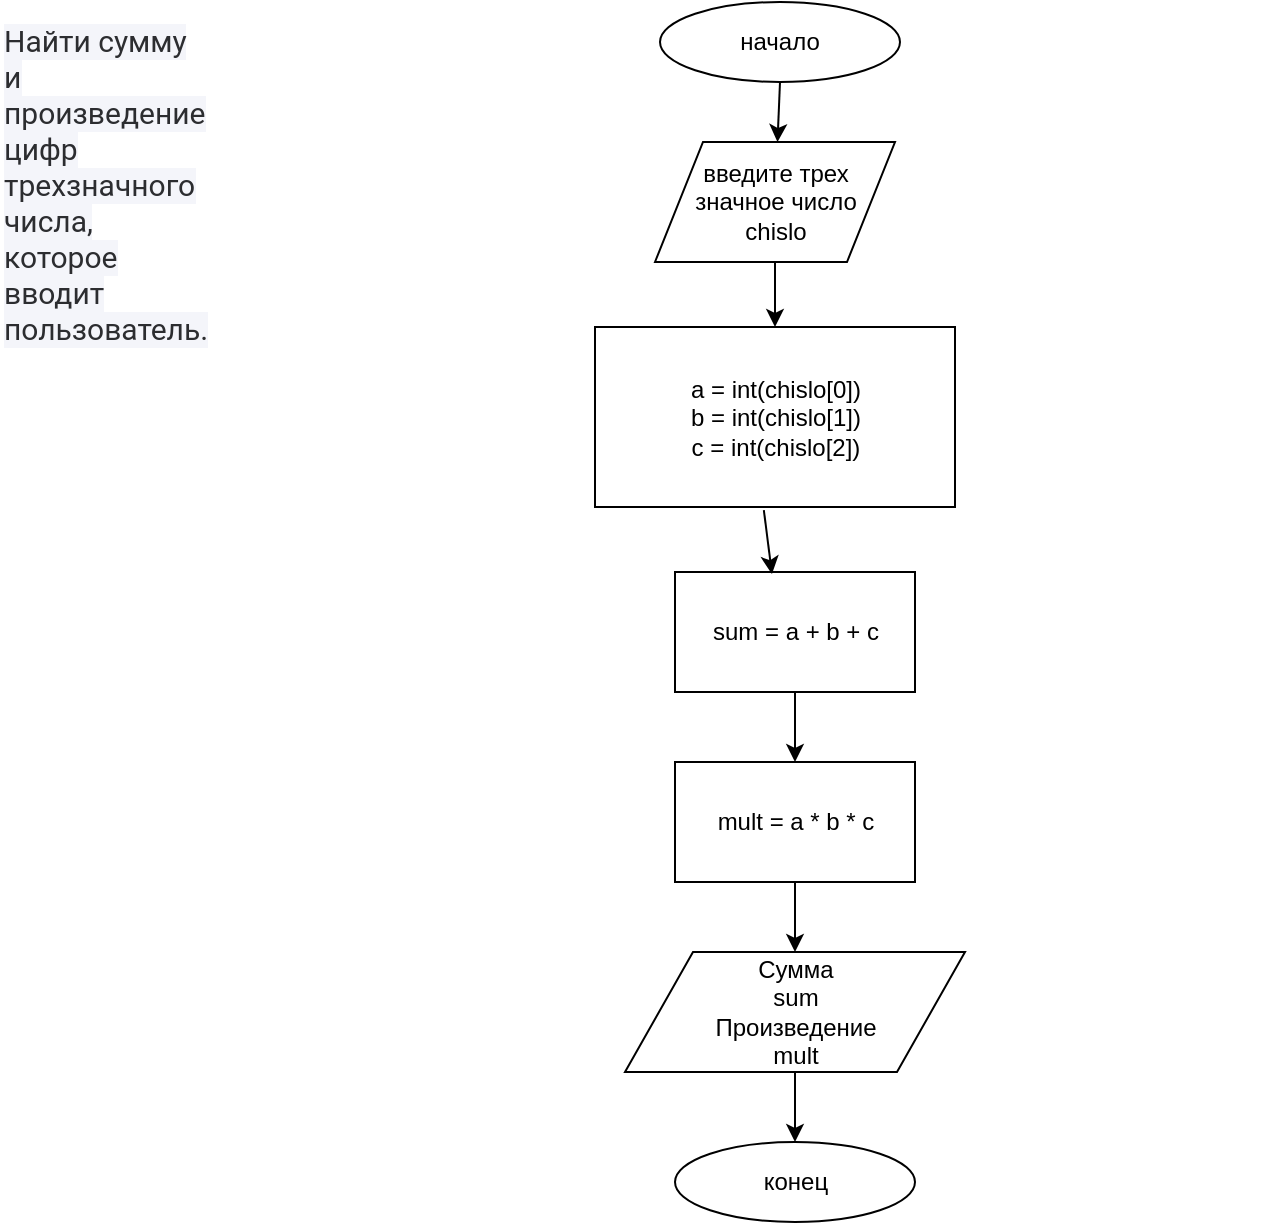 <mxfile version="12.1.0" type="device" pages="9"><diagram id="34m_Dcs2yRN6UN9I6iR-" name="Страница 1"><mxGraphModel dx="1072" dy="832" grid="1" gridSize="10" guides="1" tooltips="1" connect="1" arrows="1" fold="1" page="1" pageScale="1" pageWidth="827" pageHeight="1169" math="0" shadow="0"><root><mxCell id="SYbd-E_3aN-ORX4XkbPV-0"/><mxCell id="SYbd-E_3aN-ORX4XkbPV-1" parent="SYbd-E_3aN-ORX4XkbPV-0"/><mxCell id="eKO8VPCcyV5VAalxTwn4-0" value="&lt;span style=&quot;color: rgb(44 , 45 , 48) ; font-family: &amp;#34;roboto&amp;#34; , &amp;#34;san francisco&amp;#34; , &amp;#34;helvetica neue&amp;#34; , &amp;#34;helvetica&amp;#34; , &amp;#34;arial&amp;#34; ; font-size: 15px ; white-space: normal ; background-color: rgb(244 , 245 , 250)&quot;&gt;Найти сумму и произведение цифр трехзначного числа, которое вводит пользователь.&lt;/span&gt;" style="text;html=1;resizable=0;points=[];autosize=1;align=left;verticalAlign=top;spacingTop=-4;" parent="SYbd-E_3aN-ORX4XkbPV-1" vertex="1"><mxGeometry x="40" y="48" width="630" height="20" as="geometry"/></mxCell><mxCell id="THf2zOp_dFMTHoQCd6H4-0" value="начало" style="ellipse;whiteSpace=wrap;html=1;" parent="SYbd-E_3aN-ORX4XkbPV-1" vertex="1"><mxGeometry x="370" y="40" width="120" height="40" as="geometry"/></mxCell><mxCell id="THf2zOp_dFMTHoQCd6H4-1" value="конец" style="ellipse;whiteSpace=wrap;html=1;" parent="SYbd-E_3aN-ORX4XkbPV-1" vertex="1"><mxGeometry x="377.5" y="610" width="120" height="40" as="geometry"/></mxCell><mxCell id="THf2zOp_dFMTHoQCd6H4-2" value="введите трех значное число&lt;br&gt;chislo" style="shape=parallelogram;perimeter=parallelogramPerimeter;whiteSpace=wrap;html=1;" parent="SYbd-E_3aN-ORX4XkbPV-1" vertex="1"><mxGeometry x="367.5" y="110" width="120" height="60" as="geometry"/></mxCell><mxCell id="THf2zOp_dFMTHoQCd6H4-3" value="Сумма&lt;br&gt;sum&lt;br&gt;Произведение&lt;br&gt;mult" style="shape=parallelogram;perimeter=parallelogramPerimeter;whiteSpace=wrap;html=1;" parent="SYbd-E_3aN-ORX4XkbPV-1" vertex="1"><mxGeometry x="352.5" y="515" width="170" height="60" as="geometry"/></mxCell><mxCell id="THf2zOp_dFMTHoQCd6H4-4" value="&lt;div&gt;a = int(chislo[0])&lt;/div&gt;&lt;div&gt;b = int(chislo[1])&lt;/div&gt;&lt;div&gt;c = int(chislo[2])&lt;/div&gt;" style="rounded=0;whiteSpace=wrap;html=1;" parent="SYbd-E_3aN-ORX4XkbPV-1" vertex="1"><mxGeometry x="337.5" y="202.5" width="180" height="90" as="geometry"/></mxCell><mxCell id="THf2zOp_dFMTHoQCd6H4-7" value="sum = a + b + c" style="rounded=0;whiteSpace=wrap;html=1;" parent="SYbd-E_3aN-ORX4XkbPV-1" vertex="1"><mxGeometry x="377.5" y="325" width="120" height="60" as="geometry"/></mxCell><mxCell id="THf2zOp_dFMTHoQCd6H4-8" value="mult = a * b * c" style="rounded=0;whiteSpace=wrap;html=1;" parent="SYbd-E_3aN-ORX4XkbPV-1" vertex="1"><mxGeometry x="377.5" y="420" width="120" height="60" as="geometry"/></mxCell><mxCell id="THf2zOp_dFMTHoQCd6H4-9" value="" style="endArrow=classic;html=1;exitX=0.5;exitY=1;exitDx=0;exitDy=0;" parent="SYbd-E_3aN-ORX4XkbPV-1" source="THf2zOp_dFMTHoQCd6H4-0" target="THf2zOp_dFMTHoQCd6H4-2" edge="1"><mxGeometry width="50" height="50" relative="1" as="geometry"><mxPoint x="40" y="720" as="sourcePoint"/><mxPoint x="90" y="670" as="targetPoint"/></mxGeometry></mxCell><mxCell id="THf2zOp_dFMTHoQCd6H4-10" value="" style="endArrow=classic;html=1;exitX=0.5;exitY=1;exitDx=0;exitDy=0;" parent="SYbd-E_3aN-ORX4XkbPV-1" source="THf2zOp_dFMTHoQCd6H4-2" target="THf2zOp_dFMTHoQCd6H4-4" edge="1"><mxGeometry width="50" height="50" relative="1" as="geometry"><mxPoint x="230" y="460" as="sourcePoint"/><mxPoint x="280" y="410" as="targetPoint"/></mxGeometry></mxCell><mxCell id="THf2zOp_dFMTHoQCd6H4-11" value="" style="endArrow=classic;html=1;exitX=0.469;exitY=1.017;exitDx=0;exitDy=0;exitPerimeter=0;entryX=0.404;entryY=0.017;entryDx=0;entryDy=0;entryPerimeter=0;" parent="SYbd-E_3aN-ORX4XkbPV-1" source="THf2zOp_dFMTHoQCd6H4-4" target="THf2zOp_dFMTHoQCd6H4-7" edge="1"><mxGeometry width="50" height="50" relative="1" as="geometry"><mxPoint x="40" y="720" as="sourcePoint"/><mxPoint x="90" y="670" as="targetPoint"/></mxGeometry></mxCell><mxCell id="THf2zOp_dFMTHoQCd6H4-12" value="" style="endArrow=classic;html=1;exitX=0.5;exitY=1;exitDx=0;exitDy=0;" parent="SYbd-E_3aN-ORX4XkbPV-1" source="THf2zOp_dFMTHoQCd6H4-7" target="THf2zOp_dFMTHoQCd6H4-8" edge="1"><mxGeometry width="50" height="50" relative="1" as="geometry"><mxPoint x="40" y="720" as="sourcePoint"/><mxPoint x="90" y="670" as="targetPoint"/></mxGeometry></mxCell><mxCell id="THf2zOp_dFMTHoQCd6H4-14" value="" style="endArrow=classic;html=1;exitX=0.5;exitY=1;exitDx=0;exitDy=0;entryX=0.5;entryY=0;entryDx=0;entryDy=0;" parent="SYbd-E_3aN-ORX4XkbPV-1" source="THf2zOp_dFMTHoQCd6H4-8" target="THf2zOp_dFMTHoQCd6H4-3" edge="1"><mxGeometry width="50" height="50" relative="1" as="geometry"><mxPoint x="40" y="720" as="sourcePoint"/><mxPoint x="90" y="670" as="targetPoint"/></mxGeometry></mxCell><mxCell id="THf2zOp_dFMTHoQCd6H4-15" value="" style="endArrow=classic;html=1;exitX=0.5;exitY=1;exitDx=0;exitDy=0;entryX=0.5;entryY=0;entryDx=0;entryDy=0;" parent="SYbd-E_3aN-ORX4XkbPV-1" source="THf2zOp_dFMTHoQCd6H4-3" target="THf2zOp_dFMTHoQCd6H4-1" edge="1"><mxGeometry width="50" height="50" relative="1" as="geometry"><mxPoint x="40" y="720" as="sourcePoint"/><mxPoint x="90" y="670" as="targetPoint"/></mxGeometry></mxCell></root></mxGraphModel></diagram><diagram id="_AhvtwcQ8FZs0KSl7W8M" name="Страница 2"><mxGraphModel dx="1333" dy="739" grid="1" gridSize="10" guides="1" tooltips="1" connect="1" arrows="1" fold="1" page="1" pageScale="1" pageWidth="827" pageHeight="1169" math="0" shadow="0"><root><mxCell id="W8Q1yEquOtDOvg88JqYm-0"/><mxCell id="W8Q1yEquOtDOvg88JqYm-1" parent="W8Q1yEquOtDOvg88JqYm-0"/><mxCell id="u6TAJy6WE_LdUqvXcblV-1" value="&lt;span style=&quot;color: rgb(44 , 45 , 48) ; font-family: &amp;#34;roboto&amp;#34; , &amp;#34;san francisco&amp;#34; , &amp;#34;helvetica neue&amp;#34; , &amp;#34;helvetica&amp;#34; , &amp;#34;arial&amp;#34; ; font-size: 15px ; white-space: normal ; background-color: rgb(244 , 245 , 250)&quot;&gt;Выполнить логические побитовые операции «И», «ИЛИ» и др. над числами 5 и 6. Выполнить над числом 5 побитовый сдвиг вправо и влево на два знака.&lt;/span&gt;" style="text;html=1;resizable=0;points=[];autosize=1;align=left;verticalAlign=top;spacingTop=-4;" vertex="1" parent="W8Q1yEquOtDOvg88JqYm-1"><mxGeometry x="30" y="10" width="1110" height="20" as="geometry"/></mxCell><mxCell id="CgR84yUNbnIq_LZRH_Qj-0" value="начало" style="ellipse;whiteSpace=wrap;html=1;" vertex="1" parent="W8Q1yEquOtDOvg88JqYm-1"><mxGeometry x="422.5" y="80" width="120" height="40" as="geometry"/></mxCell><mxCell id="CgR84yUNbnIq_LZRH_Qj-1" value="конец" style="ellipse;whiteSpace=wrap;html=1;" vertex="1" parent="W8Q1yEquOtDOvg88JqYm-1"><mxGeometry x="440" y="650" width="120" height="40" as="geometry"/></mxCell><mxCell id="CgR84yUNbnIq_LZRH_Qj-2" value="a = 5&lt;br&gt;b = 6" style="shape=parallelogram;perimeter=parallelogramPerimeter;whiteSpace=wrap;html=1;" vertex="1" parent="W8Q1yEquOtDOvg88JqYm-1"><mxGeometry x="420" y="150" width="120" height="60" as="geometry"/></mxCell><mxCell id="CgR84yUNbnIq_LZRH_Qj-3" value="Сумма&lt;br&gt;sum&lt;br&gt;Произведение&lt;br&gt;mult" style="shape=parallelogram;perimeter=parallelogramPerimeter;whiteSpace=wrap;html=1;" vertex="1" parent="W8Q1yEquOtDOvg88JqYm-1"><mxGeometry x="415" y="530" width="170" height="60" as="geometry"/></mxCell><mxCell id="CgR84yUNbnIq_LZRH_Qj-7" value="" style="endArrow=classic;html=1;exitX=0.5;exitY=1;exitDx=0;exitDy=0;" edge="1" source="CgR84yUNbnIq_LZRH_Qj-0" target="CgR84yUNbnIq_LZRH_Qj-2" parent="W8Q1yEquOtDOvg88JqYm-1"><mxGeometry width="50" height="50" relative="1" as="geometry"><mxPoint x="92.5" y="760" as="sourcePoint"/><mxPoint x="142.5" y="710" as="targetPoint"/></mxGeometry></mxCell><mxCell id="CgR84yUNbnIq_LZRH_Qj-8" value="" style="endArrow=classic;html=1;exitX=0.5;exitY=1;exitDx=0;exitDy=0;" edge="1" source="CgR84yUNbnIq_LZRH_Qj-2" target="CgR84yUNbnIq_LZRH_Qj-13" parent="W8Q1yEquOtDOvg88JqYm-1"><mxGeometry width="50" height="50" relative="1" as="geometry"><mxPoint x="282.5" y="500" as="sourcePoint"/><mxPoint x="480" y="242.5" as="targetPoint"/></mxGeometry></mxCell><mxCell id="CgR84yUNbnIq_LZRH_Qj-9" value="" style="endArrow=classic;html=1;exitX=0.547;exitY=1.017;exitDx=0;exitDy=0;exitPerimeter=0;entryX=0.588;entryY=0;entryDx=0;entryDy=0;entryPerimeter=0;" edge="1" source="CgR84yUNbnIq_LZRH_Qj-13" target="CgR84yUNbnIq_LZRH_Qj-14" parent="W8Q1yEquOtDOvg88JqYm-1"><mxGeometry width="50" height="50" relative="1" as="geometry"><mxPoint x="474.42" y="334.03" as="sourcePoint"/><mxPoint x="478.48" y="366.02" as="targetPoint"/></mxGeometry></mxCell><mxCell id="CgR84yUNbnIq_LZRH_Qj-10" value="" style="endArrow=classic;html=1;exitX=0.5;exitY=1;exitDx=0;exitDy=0;" edge="1" source="CgR84yUNbnIq_LZRH_Qj-14" target="CgR84yUNbnIq_LZRH_Qj-15" parent="W8Q1yEquOtDOvg88JqYm-1"><mxGeometry width="50" height="50" relative="1" as="geometry"><mxPoint x="490" y="425" as="sourcePoint"/><mxPoint x="490" y="460" as="targetPoint"/></mxGeometry></mxCell><mxCell id="CgR84yUNbnIq_LZRH_Qj-11" value="" style="endArrow=classic;html=1;exitX=0.5;exitY=1;exitDx=0;exitDy=0;entryX=0.5;entryY=0;entryDx=0;entryDy=0;" edge="1" source="CgR84yUNbnIq_LZRH_Qj-15" target="CgR84yUNbnIq_LZRH_Qj-3" parent="W8Q1yEquOtDOvg88JqYm-1"><mxGeometry width="50" height="50" relative="1" as="geometry"><mxPoint x="490" y="520" as="sourcePoint"/><mxPoint x="142.5" y="710" as="targetPoint"/></mxGeometry></mxCell><mxCell id="CgR84yUNbnIq_LZRH_Qj-12" value="" style="endArrow=classic;html=1;exitX=0.5;exitY=1;exitDx=0;exitDy=0;entryX=0.5;entryY=0;entryDx=0;entryDy=0;" edge="1" source="CgR84yUNbnIq_LZRH_Qj-3" target="CgR84yUNbnIq_LZRH_Qj-1" parent="W8Q1yEquOtDOvg88JqYm-1"><mxGeometry width="50" height="50" relative="1" as="geometry"><mxPoint x="92.5" y="760" as="sourcePoint"/><mxPoint x="142.5" y="710" as="targetPoint"/></mxGeometry></mxCell><mxCell id="CgR84yUNbnIq_LZRH_Qj-13" value="И =&lt;br&gt;a anb b" style="shape=parallelogram;perimeter=parallelogramPerimeter;whiteSpace=wrap;html=1;" vertex="1" parent="W8Q1yEquOtDOvg88JqYm-1"><mxGeometry x="397.5" y="250" width="170" height="60" as="geometry"/></mxCell><mxCell id="CgR84yUNbnIq_LZRH_Qj-14" value="ИЛИ =&lt;br&gt;a anb b" style="shape=parallelogram;perimeter=parallelogramPerimeter;whiteSpace=wrap;html=1;" vertex="1" parent="W8Q1yEquOtDOvg88JqYm-1"><mxGeometry x="397.5" y="330" width="170" height="60" as="geometry"/></mxCell><mxCell id="CgR84yUNbnIq_LZRH_Qj-15" value="И =&lt;br&gt;a anb b" style="shape=parallelogram;perimeter=parallelogramPerimeter;whiteSpace=wrap;html=1;" vertex="1" parent="W8Q1yEquOtDOvg88JqYm-1"><mxGeometry x="405" y="440" width="170" height="60" as="geometry"/></mxCell></root></mxGraphModel></diagram><diagram id="pXVe5M56yztPxHikgKe0" name="Страница 3"><mxGraphModel dx="1072" dy="832" grid="1" gridSize="10" guides="1" tooltips="1" connect="1" arrows="1" fold="1" page="1" pageScale="1" pageWidth="827" pageHeight="1169" math="0" shadow="0"><root><mxCell id="TXBZvBCBrv15mzmQ4NWL-0"/><mxCell id="TXBZvBCBrv15mzmQ4NWL-1" parent="TXBZvBCBrv15mzmQ4NWL-0"/><mxCell id="HWZ1dhPWYNzqi862q1JU-1" value="&lt;span style=&quot;color: rgb(44 , 45 , 48) ; font-family: &amp;#34;roboto&amp;#34; , &amp;#34;san francisco&amp;#34; , &amp;#34;helvetica neue&amp;#34; , &amp;#34;helvetica&amp;#34; , &amp;#34;arial&amp;#34; ; font-size: 15px ; white-space: normal ; background-color: rgb(244 , 245 , 250)&quot;&gt;По введенным пользователем координатам двух точек вывести уравнение прямой вида&amp;nbsp;&lt;/span&gt;&lt;code style=&quot;box-sizing: border-box ; font-family: monospace , monospace ; font-size: 15px ; color: rgb(199 , 37 , 78) ; background-color: rgb(249 , 242 , 244) ; border-radius: 4px ; padding: 2px 4px ; white-space: normal&quot;&gt;y = kx + b&lt;/code&gt;&lt;span style=&quot;color: rgb(44 , 45 , 48) ; font-family: &amp;#34;roboto&amp;#34; , &amp;#34;san francisco&amp;#34; , &amp;#34;helvetica neue&amp;#34; , &amp;#34;helvetica&amp;#34; , &amp;#34;arial&amp;#34; ; font-size: 15px ; white-space: normal ; background-color: rgb(244 , 245 , 250)&quot;&gt;, проходящей через эти точки.&lt;/span&gt;" style="text;html=1;resizable=0;points=[];autosize=1;align=left;verticalAlign=top;spacingTop=-4;" parent="TXBZvBCBrv15mzmQ4NWL-1" vertex="1"><mxGeometry x="7.5" y="30" width="950" height="20" as="geometry"/></mxCell><mxCell id="EVbWqvNFPp1t9UxehGcS-0" value="начало" style="ellipse;whiteSpace=wrap;html=1;" parent="TXBZvBCBrv15mzmQ4NWL-1" vertex="1"><mxGeometry x="455.5" y="50" width="120" height="40" as="geometry"/></mxCell><mxCell id="EVbWqvNFPp1t9UxehGcS-1" value="конец" style="ellipse;whiteSpace=wrap;html=1;" parent="TXBZvBCBrv15mzmQ4NWL-1" vertex="1"><mxGeometry x="482.5" y="637" width="120" height="40" as="geometry"/></mxCell><mxCell id="EVbWqvNFPp1t9UxehGcS-2" value="ведите координаты&amp;nbsp;&lt;br&gt;x1 y1&lt;br&gt;x2 y2" style="shape=parallelogram;perimeter=parallelogramPerimeter;whiteSpace=wrap;html=1;" parent="TXBZvBCBrv15mzmQ4NWL-1" vertex="1"><mxGeometry x="405" y="140" width="221" height="60" as="geometry"/></mxCell><mxCell id="EVbWqvNFPp1t9UxehGcS-4" value="" style="endArrow=classic;html=1;exitX=0.5;exitY=1;exitDx=0;exitDy=0;" parent="TXBZvBCBrv15mzmQ4NWL-1" source="EVbWqvNFPp1t9UxehGcS-0" target="EVbWqvNFPp1t9UxehGcS-2" edge="1"><mxGeometry width="50" height="50" relative="1" as="geometry"><mxPoint x="135" y="747" as="sourcePoint"/><mxPoint x="185" y="697" as="targetPoint"/></mxGeometry></mxCell><mxCell id="EVbWqvNFPp1t9UxehGcS-5" value="" style="endArrow=classic;html=1;exitX=0.5;exitY=1;exitDx=0;exitDy=0;entryX=0;entryY=0.5;entryDx=0;entryDy=0;" parent="TXBZvBCBrv15mzmQ4NWL-1" source="EVbWqvNFPp1t9UxehGcS-2" target="EVbWqvNFPp1t9UxehGcS-14" edge="1"><mxGeometry width="50" height="50" relative="1" as="geometry"><mxPoint x="325" y="487" as="sourcePoint"/><mxPoint x="523.929" y="237" as="targetPoint"/></mxGeometry></mxCell><mxCell id="EVbWqvNFPp1t9UxehGcS-8" value="" style="endArrow=classic;html=1;exitX=0.5;exitY=0;exitDx=0;exitDy=0;entryX=0.575;entryY=0;entryDx=0;entryDy=0;entryPerimeter=0;" parent="TXBZvBCBrv15mzmQ4NWL-1" source="EVbWqvNFPp1t9UxehGcS-14" target="EVbWqvNFPp1t9UxehGcS-17" edge="1"><mxGeometry width="50" height="50" relative="1" as="geometry"><mxPoint x="532.5" y="487" as="sourcePoint"/><mxPoint x="750" y="410" as="targetPoint"/><Array as="points"><mxPoint x="750" y="291"/></Array></mxGeometry></mxCell><mxCell id="EVbWqvNFPp1t9UxehGcS-14" value="x1 == x2" style="rhombus;whiteSpace=wrap;html=1;direction=south;" parent="TXBZvBCBrv15mzmQ4NWL-1" vertex="1"><mxGeometry x="390" y="240" width="251" height="101" as="geometry"/></mxCell><mxCell id="EVbWqvNFPp1t9UxehGcS-15" value="" style="endArrow=classic;html=1;exitX=0.5;exitY=1;exitDx=0;exitDy=0;entryX=0.5;entryY=0;entryDx=0;entryDy=0;" parent="TXBZvBCBrv15mzmQ4NWL-1" source="EVbWqvNFPp1t9UxehGcS-14" target="EVbWqvNFPp1t9UxehGcS-16" edge="1"><mxGeometry width="50" height="50" relative="1" as="geometry"><mxPoint x="50" y="750" as="sourcePoint"/><mxPoint x="240" y="410" as="targetPoint"/><Array as="points"><mxPoint x="240" y="291"/></Array></mxGeometry></mxCell><mxCell id="EVbWqvNFPp1t9UxehGcS-16" value="&lt;div&gt;k = (y1 - y2) / (x1 - x2)&lt;/div&gt;" style="rounded=0;whiteSpace=wrap;html=1;" parent="TXBZvBCBrv15mzmQ4NWL-1" vertex="1"><mxGeometry x="130" y="321" width="220" height="40" as="geometry"/></mxCell><mxCell id="EVbWqvNFPp1t9UxehGcS-17" value="деление на ноль" style="shape=parallelogram;perimeter=parallelogramPerimeter;whiteSpace=wrap;html=1;" parent="TXBZvBCBrv15mzmQ4NWL-1" vertex="1"><mxGeometry x="670" y="420" width="140" height="60" as="geometry"/></mxCell><mxCell id="EVbWqvNFPp1t9UxehGcS-18" value="" style="endArrow=classic;html=1;entryX=0.5;entryY=0;entryDx=0;entryDy=0;exitX=0.5;exitY=1;exitDx=0;exitDy=0;" parent="TXBZvBCBrv15mzmQ4NWL-1" source="XEEz0kJK8aJXcYp-7wsU-0" target="EVbWqvNFPp1t9UxehGcS-1" edge="1"><mxGeometry width="50" height="50" relative="1" as="geometry"><mxPoint x="120" y="670" as="sourcePoint"/><mxPoint x="540" y="590" as="targetPoint"/><Array as="points"><mxPoint x="240" y="600"/><mxPoint x="543" y="600"/></Array></mxGeometry></mxCell><mxCell id="EVbWqvNFPp1t9UxehGcS-19" value="" style="endArrow=classic;html=1;exitX=0.583;exitY=1.067;exitDx=0;exitDy=0;exitPerimeter=0;" parent="TXBZvBCBrv15mzmQ4NWL-1" source="EVbWqvNFPp1t9UxehGcS-17" edge="1"><mxGeometry width="50" height="50" relative="1" as="geometry"><mxPoint x="50" y="750" as="sourcePoint"/><mxPoint x="540" y="610" as="targetPoint"/><Array as="points"><mxPoint x="750" y="610"/></Array></mxGeometry></mxCell><mxCell id="XEEz0kJK8aJXcYp-7wsU-0" value="Уравнение прямой&lt;br&gt;y = k * x + b" style="shape=parallelogram;perimeter=parallelogramPerimeter;whiteSpace=wrap;html=1;" parent="TXBZvBCBrv15mzmQ4NWL-1" vertex="1"><mxGeometry x="105" y="490" width="270" height="60" as="geometry"/></mxCell><mxCell id="XEEz0kJK8aJXcYp-7wsU-1" value="" style="endArrow=classic;html=1;" parent="TXBZvBCBrv15mzmQ4NWL-1" target="XEEz0kJK8aJXcYp-7wsU-0" edge="1"><mxGeometry width="50" height="50" relative="1" as="geometry"><mxPoint x="240" y="450" as="sourcePoint"/><mxPoint x="100" y="700" as="targetPoint"/></mxGeometry></mxCell><mxCell id="cCuCn-12uILg3jwAac8Z-0" value="&lt;span style=&quot;white-space: normal&quot;&gt;b = y2 - k * x2&lt;/span&gt;" style="rounded=0;whiteSpace=wrap;html=1;" parent="TXBZvBCBrv15mzmQ4NWL-1" vertex="1"><mxGeometry x="130" y="410" width="230" height="40" as="geometry"/></mxCell><mxCell id="cCuCn-12uILg3jwAac8Z-1" value="" style="endArrow=classic;html=1;" parent="TXBZvBCBrv15mzmQ4NWL-1" target="cCuCn-12uILg3jwAac8Z-0" edge="1"><mxGeometry width="50" height="50" relative="1" as="geometry"><mxPoint x="241" y="363" as="sourcePoint"/><mxPoint x="60" y="700" as="targetPoint"/></mxGeometry></mxCell></root></mxGraphModel></diagram><diagram id="3Llpx8EO-0xM4j4C1AEY" name="Страница 4"><mxGraphModel dx="1072" dy="832" grid="1" gridSize="10" guides="1" tooltips="1" connect="1" arrows="1" fold="1" page="1" pageScale="1" pageWidth="827" pageHeight="1169" math="0" shadow="0"><root><mxCell id="X1uBtLOyfy5o_N4zGpe--0"/><mxCell id="X1uBtLOyfy5o_N4zGpe--1" parent="X1uBtLOyfy5o_N4zGpe--0"/><mxCell id="HewZ79bxi_4T2EQzxkH7-0" value="&lt;div style=&quot;text-align: justify&quot;&gt;&lt;span style=&quot;background-color: rgb(244 , 245 , 250) ; color: rgb(44 , 45 , 48) ; font-family: &amp;#34;roboto&amp;#34; , &amp;#34;san francisco&amp;#34; , &amp;#34;helvetica neue&amp;#34; , &amp;#34;helvetica&amp;#34; , &amp;#34;arial&amp;#34; ; font-size: 15px ; white-space: normal&quot;&gt;Написать программу, которая генерирует в&lt;/span&gt;&lt;/div&gt;&lt;span style=&quot;color: rgb(44 , 45 , 48) ; font-family: &amp;#34;roboto&amp;#34; , &amp;#34;san francisco&amp;#34; , &amp;#34;helvetica neue&amp;#34; , &amp;#34;helvetica&amp;#34; , &amp;#34;arial&amp;#34; ; font-size: 15px ; white-space: normal ; background-color: rgb(244 , 245 , 250)&quot;&gt;&lt;div style=&quot;text-align: justify&quot;&gt;указанных пользователем границах:&lt;/div&gt;&lt;div style=&quot;text-align: justify&quot;&gt;● случайное целое число,&lt;/div&gt;&lt;div style=&quot;text-align: justify&quot;&gt;● случайное вещественное число,&lt;/div&gt;&lt;div style=&quot;text-align: justify&quot;&gt;● случайный символ.&lt;/div&gt;&lt;div style=&quot;text-align: justify&quot;&gt;Для каждого из трех случаев пользователь&lt;/div&gt;&lt;div style=&quot;text-align: justify&quot;&gt;задает свои границы диапазона.&lt;/div&gt;&lt;div style=&quot;text-align: justify&quot;&gt;Например, если надо получить&lt;/div&gt;&lt;div style=&quot;text-align: justify&quot;&gt;случайный символ от 'a' до 'f',&lt;/div&gt;&lt;div style=&quot;text-align: justify&quot;&gt;то вводятся эти символы.&lt;/div&gt;&lt;div style=&quot;text-align: justify&quot;&gt;Программа должна вывести на&lt;/div&gt;&lt;div style=&quot;text-align: justify&quot;&gt;экран любой символ алфавита&lt;/div&gt;&lt;div style=&quot;text-align: justify&quot;&gt;от 'a' до 'f' включительно.&lt;/div&gt;&lt;/span&gt;" style="text;html=1;resizable=0;points=[];autosize=1;align=left;verticalAlign=top;spacingTop=-4;" parent="X1uBtLOyfy5o_N4zGpe--1" vertex="1"><mxGeometry x="20" width="320" height="180" as="geometry"/></mxCell><mxCell id="qyGy-fldJS2DKDpGLz4G-0" value="начало" style="ellipse;whiteSpace=wrap;html=1;" parent="X1uBtLOyfy5o_N4zGpe--1" vertex="1"><mxGeometry x="455.5" y="30" width="120" height="40" as="geometry"/></mxCell><mxCell id="qyGy-fldJS2DKDpGLz4G-1" value="конец" style="ellipse;whiteSpace=wrap;html=1;" parent="X1uBtLOyfy5o_N4zGpe--1" vertex="1"><mxGeometry x="472.5" y="870" width="120" height="40" as="geometry"/></mxCell><mxCell id="qyGy-fldJS2DKDpGLz4G-2" value="ведите случайное число&lt;br&gt;n1&lt;br&gt;n2" style="shape=parallelogram;perimeter=parallelogramPerimeter;whiteSpace=wrap;html=1;" parent="X1uBtLOyfy5o_N4zGpe--1" vertex="1"><mxGeometry x="405" y="110" width="221" height="40" as="geometry"/></mxCell><mxCell id="qyGy-fldJS2DKDpGLz4G-3" value="" style="endArrow=classic;html=1;exitX=0.5;exitY=1;exitDx=0;exitDy=0;" parent="X1uBtLOyfy5o_N4zGpe--1" source="qyGy-fldJS2DKDpGLz4G-0" target="qyGy-fldJS2DKDpGLz4G-2" edge="1"><mxGeometry width="50" height="50" relative="1" as="geometry"><mxPoint x="135" y="727" as="sourcePoint"/><mxPoint x="185" y="677" as="targetPoint"/></mxGeometry></mxCell><mxCell id="qyGy-fldJS2DKDpGLz4G-4" value="" style="endArrow=classic;html=1;exitX=0.5;exitY=1;exitDx=0;exitDy=0;entryX=0.5;entryY=1;entryDx=0;entryDy=0;" parent="X1uBtLOyfy5o_N4zGpe--1" source="qyGy-fldJS2DKDpGLz4G-2" target="5nxcoiU6NugTwGcAFL4J-0" edge="1"><mxGeometry width="50" height="50" relative="1" as="geometry"><mxPoint x="325" y="467" as="sourcePoint"/><mxPoint x="515.5" y="220" as="targetPoint"/></mxGeometry></mxCell><mxCell id="5nxcoiU6NugTwGcAFL4J-0" value="ведите вещественное число&lt;br&gt;v1&lt;br&gt;v2" style="shape=parallelogram;perimeter=parallelogramPerimeter;whiteSpace=wrap;html=1;direction=west;" parent="X1uBtLOyfy5o_N4zGpe--1" vertex="1"><mxGeometry x="375" y="180" width="280" height="50" as="geometry"/></mxCell><mxCell id="5nxcoiU6NugTwGcAFL4J-1" value="ведите символ&lt;br&gt;s1&lt;br&gt;s2" style="shape=parallelogram;perimeter=parallelogramPerimeter;whiteSpace=wrap;html=1;" parent="X1uBtLOyfy5o_N4zGpe--1" vertex="1"><mxGeometry x="400" y="260" width="240" height="50" as="geometry"/></mxCell><mxCell id="5nxcoiU6NugTwGcAFL4J-2" value="" style="endArrow=classic;html=1;exitX=0.5;exitY=0;exitDx=0;exitDy=0;" parent="X1uBtLOyfy5o_N4zGpe--1" source="5nxcoiU6NugTwGcAFL4J-0" target="5nxcoiU6NugTwGcAFL4J-1" edge="1"><mxGeometry width="50" height="50" relative="1" as="geometry"><mxPoint x="20" y="740" as="sourcePoint"/><mxPoint x="70" y="690" as="targetPoint"/></mxGeometry></mxCell><mxCell id="5nxcoiU6NugTwGcAFL4J-3" value="" style="endArrow=classic;html=1;exitX=0.5;exitY=1;exitDx=0;exitDy=0;entryX=0.452;entryY=-0.033;entryDx=0;entryDy=0;entryPerimeter=0;" parent="X1uBtLOyfy5o_N4zGpe--1" source="5nxcoiU6NugTwGcAFL4J-1" target="5nxcoiU6NugTwGcAFL4J-4" edge="1"><mxGeometry width="50" height="50" relative="1" as="geometry"><mxPoint x="20" y="740" as="sourcePoint"/><mxPoint x="511" y="350" as="targetPoint"/></mxGeometry></mxCell><mxCell id="5nxcoiU6NugTwGcAFL4J-4" value="n = random.randit(n1 , n2)&amp;nbsp;" style="rounded=0;whiteSpace=wrap;html=1;" parent="X1uBtLOyfy5o_N4zGpe--1" vertex="1"><mxGeometry x="350" y="342.5" width="365" height="60" as="geometry"/></mxCell><mxCell id="5nxcoiU6NugTwGcAFL4J-5" value="&lt;span style=&quot;white-space: normal&quot;&gt;v = random.randit(v1 , v2)&amp;nbsp;&lt;/span&gt;" style="rounded=0;whiteSpace=wrap;html=1;" parent="X1uBtLOyfy5o_N4zGpe--1" vertex="1"><mxGeometry x="340" y="435" width="365" height="60" as="geometry"/></mxCell><mxCell id="5nxcoiU6NugTwGcAFL4J-6" value="&lt;span style=&quot;white-space: normal&quot;&gt;s = random.randit(s1 , s2)&amp;nbsp;&lt;/span&gt;" style="rounded=0;whiteSpace=wrap;html=1;" parent="X1uBtLOyfy5o_N4zGpe--1" vertex="1"><mxGeometry x="337.5" y="530" width="365" height="50" as="geometry"/></mxCell><mxCell id="5nxcoiU6NugTwGcAFL4J-7" value="" style="endArrow=classic;html=1;exitX=0.477;exitY=1.017;exitDx=0;exitDy=0;exitPerimeter=0;" parent="X1uBtLOyfy5o_N4zGpe--1" source="5nxcoiU6NugTwGcAFL4J-4" target="5nxcoiU6NugTwGcAFL4J-5" edge="1"><mxGeometry width="50" height="50" relative="1" as="geometry"><mxPoint x="20" y="790" as="sourcePoint"/><mxPoint x="70" y="740" as="targetPoint"/></mxGeometry></mxCell><mxCell id="5nxcoiU6NugTwGcAFL4J-8" value="" style="endArrow=classic;html=1;exitX=0.5;exitY=1;exitDx=0;exitDy=0;" parent="X1uBtLOyfy5o_N4zGpe--1" source="5nxcoiU6NugTwGcAFL4J-5" target="5nxcoiU6NugTwGcAFL4J-6" edge="1"><mxGeometry width="50" height="50" relative="1" as="geometry"><mxPoint x="20" y="790" as="sourcePoint"/><mxPoint x="70" y="740" as="targetPoint"/></mxGeometry></mxCell><mxCell id="5nxcoiU6NugTwGcAFL4J-9" value="" style="endArrow=classic;html=1;exitX=0.5;exitY=1;exitDx=0;exitDy=0;entryX=0.5;entryY=0;entryDx=0;entryDy=0;" parent="X1uBtLOyfy5o_N4zGpe--1" source="5nxcoiU6NugTwGcAFL4J-6" target="5nxcoiU6NugTwGcAFL4J-14" edge="1"><mxGeometry width="50" height="50" relative="1" as="geometry"><mxPoint x="20" y="810" as="sourcePoint"/><mxPoint x="520" y="630" as="targetPoint"/></mxGeometry></mxCell><mxCell id="5nxcoiU6NugTwGcAFL4J-10" value="" style="endArrow=classic;html=1;exitX=0.5;exitY=1;exitDx=0;exitDy=0;entryX=0.532;entryY=0.025;entryDx=0;entryDy=0;entryPerimeter=0;" parent="X1uBtLOyfy5o_N4zGpe--1" target="5nxcoiU6NugTwGcAFL4J-15" edge="1"><mxGeometry width="50" height="50" relative="1" as="geometry"><mxPoint x="522.5" y="660" as="sourcePoint"/><mxPoint x="523" y="700" as="targetPoint"/></mxGeometry></mxCell><mxCell id="5nxcoiU6NugTwGcAFL4J-11" value="" style="endArrow=classic;html=1;entryX=0.5;entryY=0;entryDx=0;entryDy=0;" parent="X1uBtLOyfy5o_N4zGpe--1" source="5nxcoiU6NugTwGcAFL4J-15" target="5nxcoiU6NugTwGcAFL4J-17" edge="1"><mxGeometry width="50" height="50" relative="1" as="geometry"><mxPoint x="528" y="733" as="sourcePoint"/><mxPoint x="523" y="759" as="targetPoint"/></mxGeometry></mxCell><mxCell id="5nxcoiU6NugTwGcAFL4J-14" value="случайное число&lt;br&gt;n" style="shape=parallelogram;perimeter=parallelogramPerimeter;whiteSpace=wrap;html=1;" parent="X1uBtLOyfy5o_N4zGpe--1" vertex="1"><mxGeometry x="400" y="620" width="240" height="40" as="geometry"/></mxCell><mxCell id="5nxcoiU6NugTwGcAFL4J-15" value="вещественное число&lt;br&gt;v" style="shape=parallelogram;perimeter=parallelogramPerimeter;whiteSpace=wrap;html=1;" parent="X1uBtLOyfy5o_N4zGpe--1" vertex="1"><mxGeometry x="410" y="700" width="220" height="40" as="geometry"/></mxCell><mxCell id="5nxcoiU6NugTwGcAFL4J-16" value="" style="endArrow=classic;html=1;exitX=0.5;exitY=1;exitDx=0;exitDy=0;entryX=0.5;entryY=0;entryDx=0;entryDy=0;" parent="X1uBtLOyfy5o_N4zGpe--1" source="5nxcoiU6NugTwGcAFL4J-17" target="qyGy-fldJS2DKDpGLz4G-1" edge="1"><mxGeometry width="50" height="50" relative="1" as="geometry"><mxPoint x="532" y="810" as="sourcePoint"/><mxPoint x="532" y="870" as="targetPoint"/></mxGeometry></mxCell><mxCell id="5nxcoiU6NugTwGcAFL4J-17" value="символ&lt;br&gt;s" style="shape=parallelogram;perimeter=parallelogramPerimeter;whiteSpace=wrap;html=1;" parent="X1uBtLOyfy5o_N4zGpe--1" vertex="1"><mxGeometry x="400" y="780" width="255" height="40" as="geometry"/></mxCell></root></mxGraphModel></diagram><diagram id="9NhOFGDugp3eajmGdO7S" name="Страница 5"><mxGraphModel dx="1072" dy="832" grid="1" gridSize="10" guides="1" tooltips="1" connect="1" arrows="1" fold="1" page="1" pageScale="1" pageWidth="827" pageHeight="1169" math="0" shadow="0"><root><mxCell id="J-bS31gKoOm590PeA19D-0"/><mxCell id="J-bS31gKoOm590PeA19D-1" parent="J-bS31gKoOm590PeA19D-0"/><mxCell id="WHOPxTiNPseQMSa9bNb0-0" value="&lt;span style=&quot;color: rgb(44 , 45 , 48) ; font-family: &amp;#34;roboto&amp;#34; , &amp;#34;san francisco&amp;#34; , &amp;#34;helvetica neue&amp;#34; , &amp;#34;helvetica&amp;#34; , &amp;#34;arial&amp;#34; ; font-size: 15px ; white-space: normal ; background-color: rgb(244 , 245 , 250)&quot;&gt;Пользователь вводит две буквы. Определить, на каких местах алфавита они стоят, и сколько между ними находится букв.&lt;br&gt;&lt;br&gt;&lt;/span&gt;" style="text;html=1;resizable=0;points=[];autosize=1;align=left;verticalAlign=top;spacingTop=-4;" parent="J-bS31gKoOm590PeA19D-1" vertex="1"><mxGeometry x="26" y="54" width="890" height="30" as="geometry"/></mxCell><mxCell id="s9C9uocVRWtPJ1g17VWC-0" value="начало" style="ellipse;whiteSpace=wrap;html=1;" parent="J-bS31gKoOm590PeA19D-1" vertex="1"><mxGeometry x="338" y="20" width="120" height="40" as="geometry"/></mxCell><mxCell id="s9C9uocVRWtPJ1g17VWC-1" value="alfavit = abcdefghijklmnopqrstuvwxyz" style="shape=parallelogram;perimeter=parallelogramPerimeter;whiteSpace=wrap;html=1;" parent="J-bS31gKoOm590PeA19D-1" vertex="1"><mxGeometry x="190" y="100" width="421" height="40" as="geometry"/></mxCell><mxCell id="s9C9uocVRWtPJ1g17VWC-2" value="" style="endArrow=classic;html=1;exitX=0.5;exitY=1;exitDx=0;exitDy=0;" parent="J-bS31gKoOm590PeA19D-1" source="s9C9uocVRWtPJ1g17VWC-0" target="s9C9uocVRWtPJ1g17VWC-1" edge="1"><mxGeometry width="50" height="50" relative="1" as="geometry"><mxPoint x="17.5" y="717" as="sourcePoint"/><mxPoint x="67.5" y="667" as="targetPoint"/></mxGeometry></mxCell><mxCell id="s9C9uocVRWtPJ1g17VWC-3" value="" style="endArrow=classic;html=1;exitX=0.5;exitY=1;exitDx=0;exitDy=0;entryX=0.5;entryY=1;entryDx=0;entryDy=0;" parent="J-bS31gKoOm590PeA19D-1" source="s9C9uocVRWtPJ1g17VWC-1" target="s9C9uocVRWtPJ1g17VWC-4" edge="1"><mxGeometry width="50" height="50" relative="1" as="geometry"><mxPoint x="207.5" y="457" as="sourcePoint"/><mxPoint x="398" y="210" as="targetPoint"/></mxGeometry></mxCell><mxCell id="s9C9uocVRWtPJ1g17VWC-4" value="введите первую букву&lt;br&gt;bukva1" style="shape=parallelogram;perimeter=parallelogramPerimeter;whiteSpace=wrap;html=1;direction=west;" parent="J-bS31gKoOm590PeA19D-1" vertex="1"><mxGeometry x="257.5" y="170" width="280" height="50" as="geometry"/></mxCell><mxCell id="s9C9uocVRWtPJ1g17VWC-5" value="введите вторую букву&lt;br&gt;bukva2" style="shape=parallelogram;perimeter=parallelogramPerimeter;whiteSpace=wrap;html=1;" parent="J-bS31gKoOm590PeA19D-1" vertex="1"><mxGeometry x="282.5" y="250" width="240" height="50" as="geometry"/></mxCell><mxCell id="s9C9uocVRWtPJ1g17VWC-6" value="" style="endArrow=classic;html=1;exitX=0.5;exitY=0;exitDx=0;exitDy=0;" parent="J-bS31gKoOm590PeA19D-1" source="s9C9uocVRWtPJ1g17VWC-4" target="s9C9uocVRWtPJ1g17VWC-5" edge="1"><mxGeometry width="50" height="50" relative="1" as="geometry"><mxPoint x="-97.5" y="730" as="sourcePoint"/><mxPoint x="-47.5" y="680" as="targetPoint"/></mxGeometry></mxCell><mxCell id="s9C9uocVRWtPJ1g17VWC-7" value="" style="endArrow=classic;html=1;exitX=0.5;exitY=1;exitDx=0;exitDy=0;entryX=0.452;entryY=-0.033;entryDx=0;entryDy=0;entryPerimeter=0;" parent="J-bS31gKoOm590PeA19D-1" source="s9C9uocVRWtPJ1g17VWC-5" target="s9C9uocVRWtPJ1g17VWC-8" edge="1"><mxGeometry width="50" height="50" relative="1" as="geometry"><mxPoint x="-97.5" y="730" as="sourcePoint"/><mxPoint x="393.5" y="340" as="targetPoint"/></mxGeometry></mxCell><mxCell id="s9C9uocVRWtPJ1g17VWC-8" value="number1 = alfavit.index(bukva1) + 1" style="rounded=0;whiteSpace=wrap;html=1;" parent="J-bS31gKoOm590PeA19D-1" vertex="1"><mxGeometry x="232.5" y="332.5" width="365" height="60" as="geometry"/></mxCell><mxCell id="s9C9uocVRWtPJ1g17VWC-9" value="number2 = alfavit.index(bukva2) + 1" style="rounded=0;whiteSpace=wrap;html=1;" parent="J-bS31gKoOm590PeA19D-1" vertex="1"><mxGeometry x="222.5" y="425" width="365" height="60" as="geometry"/></mxCell><mxCell id="s9C9uocVRWtPJ1g17VWC-10" value="r = abs(number2 - number1)" style="rounded=0;whiteSpace=wrap;html=1;" parent="J-bS31gKoOm590PeA19D-1" vertex="1"><mxGeometry x="220" y="520" width="365" height="50" as="geometry"/></mxCell><mxCell id="s9C9uocVRWtPJ1g17VWC-11" value="" style="endArrow=classic;html=1;exitX=0.477;exitY=1.017;exitDx=0;exitDy=0;exitPerimeter=0;" parent="J-bS31gKoOm590PeA19D-1" source="s9C9uocVRWtPJ1g17VWC-8" target="s9C9uocVRWtPJ1g17VWC-9" edge="1"><mxGeometry width="50" height="50" relative="1" as="geometry"><mxPoint x="-97.5" y="780" as="sourcePoint"/><mxPoint x="-47.5" y="730" as="targetPoint"/></mxGeometry></mxCell><mxCell id="s9C9uocVRWtPJ1g17VWC-12" value="" style="endArrow=classic;html=1;exitX=0.5;exitY=1;exitDx=0;exitDy=0;" parent="J-bS31gKoOm590PeA19D-1" source="s9C9uocVRWtPJ1g17VWC-9" target="s9C9uocVRWtPJ1g17VWC-10" edge="1"><mxGeometry width="50" height="50" relative="1" as="geometry"><mxPoint x="-97.5" y="780" as="sourcePoint"/><mxPoint x="-47.5" y="730" as="targetPoint"/></mxGeometry></mxCell><mxCell id="s9C9uocVRWtPJ1g17VWC-13" value="" style="endArrow=classic;html=1;exitX=0.5;exitY=1;exitDx=0;exitDy=0;entryX=0.5;entryY=0;entryDx=0;entryDy=0;" parent="J-bS31gKoOm590PeA19D-1" source="s9C9uocVRWtPJ1g17VWC-10" target="s9C9uocVRWtPJ1g17VWC-16" edge="1"><mxGeometry width="50" height="50" relative="1" as="geometry"><mxPoint x="-97.5" y="800" as="sourcePoint"/><mxPoint x="402.5" y="620" as="targetPoint"/></mxGeometry></mxCell><mxCell id="s9C9uocVRWtPJ1g17VWC-14" value="" style="endArrow=classic;html=1;exitX=0.5;exitY=1;exitDx=0;exitDy=0;entryX=0.5;entryY=0;entryDx=0;entryDy=0;" parent="J-bS31gKoOm590PeA19D-1" target="s9C9uocVRWtPJ1g17VWC-20" edge="1"><mxGeometry width="50" height="50" relative="1" as="geometry"><mxPoint x="405" y="650" as="sourcePoint"/><mxPoint x="410" y="691" as="targetPoint"/></mxGeometry></mxCell><mxCell id="s9C9uocVRWtPJ1g17VWC-16" value="номер первой буквы&lt;br&gt;number1" style="shape=parallelogram;perimeter=parallelogramPerimeter;whiteSpace=wrap;html=1;" parent="J-bS31gKoOm590PeA19D-1" vertex="1"><mxGeometry x="282.5" y="610" width="240" height="40" as="geometry"/></mxCell><mxCell id="s9C9uocVRWtPJ1g17VWC-20" value="номер второй буквы&lt;br&gt;number2" style="shape=parallelogram;perimeter=parallelogramPerimeter;whiteSpace=wrap;html=1;" parent="J-bS31gKoOm590PeA19D-1" vertex="1"><mxGeometry x="285" y="700" width="240" height="40" as="geometry"/></mxCell><mxCell id="s9C9uocVRWtPJ1g17VWC-21" value="Расстояние между буквами&lt;br&gt;r" style="shape=parallelogram;perimeter=parallelogramPerimeter;whiteSpace=wrap;html=1;" parent="J-bS31gKoOm590PeA19D-1" vertex="1"><mxGeometry x="280.5" y="780" width="240" height="40" as="geometry"/></mxCell><mxCell id="s9C9uocVRWtPJ1g17VWC-22" value="" style="endArrow=classic;html=1;exitX=0.5;exitY=1;exitDx=0;exitDy=0;" parent="J-bS31gKoOm590PeA19D-1" source="s9C9uocVRWtPJ1g17VWC-20" target="s9C9uocVRWtPJ1g17VWC-21" edge="1"><mxGeometry width="50" height="50" relative="1" as="geometry"><mxPoint x="30" y="900" as="sourcePoint"/><mxPoint x="80" y="850" as="targetPoint"/></mxGeometry></mxCell><mxCell id="s9C9uocVRWtPJ1g17VWC-23" value="конец" style="ellipse;whiteSpace=wrap;html=1;" parent="J-bS31gKoOm590PeA19D-1" vertex="1"><mxGeometry x="337.5" y="860" width="120" height="40" as="geometry"/></mxCell><mxCell id="s9C9uocVRWtPJ1g17VWC-24" value="" style="endArrow=classic;html=1;exitX=0.5;exitY=1;exitDx=0;exitDy=0;entryX=0.5;entryY=0;entryDx=0;entryDy=0;" parent="J-bS31gKoOm590PeA19D-1" source="s9C9uocVRWtPJ1g17VWC-21" target="s9C9uocVRWtPJ1g17VWC-23" edge="1"><mxGeometry width="50" height="50" relative="1" as="geometry"><mxPoint x="30" y="970" as="sourcePoint"/><mxPoint x="80" y="920" as="targetPoint"/></mxGeometry></mxCell></root></mxGraphModel></diagram><diagram id="HkBSaKA8RIpX1PMjQWwl" name="Страница 6"><mxGraphModel dx="1072" dy="832" grid="1" gridSize="10" guides="1" tooltips="1" connect="1" arrows="1" fold="1" page="1" pageScale="1" pageWidth="827" pageHeight="1169" math="0" shadow="0"><root><mxCell id="_ThBWlAlgQNKSvR2nYX7-0"/><mxCell id="_ThBWlAlgQNKSvR2nYX7-1" parent="_ThBWlAlgQNKSvR2nYX7-0"/><mxCell id="_ThBWlAlgQNKSvR2nYX7-2" value="&lt;span style=&quot;color: rgb(44 , 45 , 48) ; font-family: &amp;#34;roboto&amp;#34; , &amp;#34;san francisco&amp;#34; , &amp;#34;helvetica neue&amp;#34; , &amp;#34;helvetica&amp;#34; , &amp;#34;arial&amp;#34; ; font-size: 15px ; white-space: normal ; background-color: rgb(244 , 245 , 250)&quot;&gt;Пользователь вводит номер буквы в алфавите. Определить, какая это буква&lt;br&gt;&lt;br&gt;&lt;/span&gt;" style="text;html=1;resizable=0;points=[];autosize=1;align=left;verticalAlign=top;spacingTop=-4;" parent="_ThBWlAlgQNKSvR2nYX7-1" vertex="1"><mxGeometry x="47" y="44" width="560" height="30" as="geometry"/></mxCell><mxCell id="yRqvnH2TqVST1WKIazr2-0" value="" style="endArrow=classic;html=1;exitX=0.5;exitY=1;exitDx=0;exitDy=0;" parent="_ThBWlAlgQNKSvR2nYX7-1" source="NjF7A5xQWbMivMFV2uB3-0" edge="1"><mxGeometry width="50" height="50" relative="1" as="geometry"><mxPoint x="470" y="90" as="sourcePoint"/><mxPoint x="470" y="130" as="targetPoint"/></mxGeometry></mxCell><mxCell id="yRqvnH2TqVST1WKIazr2-2" value="alfavit = abcdefghijklmnopqrstuvwxyz" style="shape=parallelogram;perimeter=parallelogramPerimeter;whiteSpace=wrap;html=1;direction=west;" parent="_ThBWlAlgQNKSvR2nYX7-1" vertex="1"><mxGeometry x="300" y="130" width="320" height="50" as="geometry"/></mxCell><mxCell id="yRqvnH2TqVST1WKIazr2-3" value="введите номер буквы&lt;br&gt;nomerb" style="shape=parallelogram;perimeter=parallelogramPerimeter;whiteSpace=wrap;html=1;" parent="_ThBWlAlgQNKSvR2nYX7-1" vertex="1"><mxGeometry x="327" y="220" width="240" height="50" as="geometry"/></mxCell><mxCell id="yRqvnH2TqVST1WKIazr2-4" value="" style="endArrow=classic;html=1;exitX=0.5;exitY=0;exitDx=0;exitDy=0;" parent="_ThBWlAlgQNKSvR2nYX7-1" source="yRqvnH2TqVST1WKIazr2-2" target="yRqvnH2TqVST1WKIazr2-3" edge="1"><mxGeometry width="50" height="50" relative="1" as="geometry"><mxPoint x="-125" y="720" as="sourcePoint"/><mxPoint x="-75" y="670" as="targetPoint"/></mxGeometry></mxCell><mxCell id="yRqvnH2TqVST1WKIazr2-5" value="" style="endArrow=classic;html=1;exitX=0.5;exitY=1;exitDx=0;exitDy=0;entryX=0.463;entryY=0.033;entryDx=0;entryDy=0;entryPerimeter=0;" parent="_ThBWlAlgQNKSvR2nYX7-1" source="yRqvnH2TqVST1WKIazr2-3" target="AlBQp34sD7P1D1AdybK3-2" edge="1"><mxGeometry width="50" height="50" relative="1" as="geometry"><mxPoint x="-125" y="720" as="sourcePoint"/><mxPoint x="447" y="321" as="targetPoint"/></mxGeometry></mxCell><mxCell id="yRqvnH2TqVST1WKIazr2-12" value="Расстояние между буквами&lt;br&gt;r" style="shape=parallelogram;perimeter=parallelogramPerimeter;whiteSpace=wrap;html=1;" parent="_ThBWlAlgQNKSvR2nYX7-1" vertex="1"><mxGeometry x="320" y="430" width="240" height="40" as="geometry"/></mxCell><mxCell id="yRqvnH2TqVST1WKIazr2-13" value="" style="endArrow=classic;html=1;exitX=0.5;exitY=1;exitDx=0;exitDy=0;" parent="_ThBWlAlgQNKSvR2nYX7-1" source="AlBQp34sD7P1D1AdybK3-2" target="yRqvnH2TqVST1WKIazr2-12" edge="1"><mxGeometry width="50" height="50" relative="1" as="geometry"><mxPoint x="444.5" y="390" as="sourcePoint"/><mxPoint x="119.5" y="500" as="targetPoint"/></mxGeometry></mxCell><mxCell id="yRqvnH2TqVST1WKIazr2-14" value="конец" style="ellipse;whiteSpace=wrap;html=1;" parent="_ThBWlAlgQNKSvR2nYX7-1" vertex="1"><mxGeometry x="377" y="510" width="120" height="40" as="geometry"/></mxCell><mxCell id="yRqvnH2TqVST1WKIazr2-15" value="" style="endArrow=classic;html=1;exitX=0.5;exitY=1;exitDx=0;exitDy=0;entryX=0.5;entryY=0;entryDx=0;entryDy=0;" parent="_ThBWlAlgQNKSvR2nYX7-1" source="yRqvnH2TqVST1WKIazr2-12" target="yRqvnH2TqVST1WKIazr2-14" edge="1"><mxGeometry width="50" height="50" relative="1" as="geometry"><mxPoint x="69.5" y="620" as="sourcePoint"/><mxPoint x="119.5" y="570" as="targetPoint"/></mxGeometry></mxCell><mxCell id="NjF7A5xQWbMivMFV2uB3-0" value="начало" style="ellipse;whiteSpace=wrap;html=1;" parent="_ThBWlAlgQNKSvR2nYX7-1" vertex="1"><mxGeometry x="413" y="44" width="120" height="40" as="geometry"/></mxCell><mxCell id="AlBQp34sD7P1D1AdybK3-2" value="bukva = alfavit[int(nomerb)]" style="rounded=0;whiteSpace=wrap;html=1;" parent="_ThBWlAlgQNKSvR2nYX7-1" vertex="1"><mxGeometry x="307" y="320" width="300" height="60" as="geometry"/></mxCell></root></mxGraphModel></diagram><diagram id="aJjhdGSJRCWPq7ZJzDSw" name="Страница 7"><mxGraphModel dx="1346" dy="848" grid="1" gridSize="10" guides="1" tooltips="1" connect="1" arrows="1" fold="1" page="1" pageScale="1" pageWidth="827" pageHeight="1169" math="0" shadow="0"><root><mxCell id="lDBcYJES8kZqAWHnymzF-0"/><mxCell id="lDBcYJES8kZqAWHnymzF-1" parent="lDBcYJES8kZqAWHnymzF-0"/><mxCell id="lDBcYJES8kZqAWHnymzF-5" value="&lt;span style=&quot;color: rgb(44 , 45 , 48) ; font-family: &amp;#34;roboto&amp;#34; , &amp;#34;san francisco&amp;#34; , &amp;#34;helvetica neue&amp;#34; , &amp;#34;helvetica&amp;#34; , &amp;#34;arial&amp;#34; ; font-size: 15px ; white-space: normal ; background-color: rgb(244 , 245 , 250)&quot;&gt;По длинам трех отрезков, введенных пользователем, определить возможность существования треугольника, составленного из этих отрезков. Если такой треугольник существует, то определить, является ли он разносторонним, равнобедренным или равносторонним.&lt;br&gt;&lt;/span&gt;" style="text;html=1;resizable=0;points=[];autosize=1;align=left;verticalAlign=top;spacingTop=-4;" parent="lDBcYJES8kZqAWHnymzF-1" vertex="1"><mxGeometry x="42" y="68" width="1870" height="30" as="geometry"/></mxCell><mxCell id="XpoKbvRE98KGw6G9_RSj-0" value="" style="endArrow=classic;html=1;exitX=0.5;exitY=1;exitDx=0;exitDy=0;" parent="lDBcYJES8kZqAWHnymzF-1" source="XpoKbvRE98KGw6G9_RSj-9" edge="1"><mxGeometry width="50" height="50" relative="1" as="geometry"><mxPoint x="490" y="114" as="sourcePoint"/><mxPoint x="490" y="154" as="targetPoint"/></mxGeometry></mxCell><mxCell id="XpoKbvRE98KGw6G9_RSj-1" value="введите длины трех отрезков&lt;br&gt;a, b, c" style="shape=parallelogram;perimeter=parallelogramPerimeter;whiteSpace=wrap;html=1;direction=west;" parent="lDBcYJES8kZqAWHnymzF-1" vertex="1"><mxGeometry x="320" y="154" width="320" height="50" as="geometry"/></mxCell><mxCell id="XpoKbvRE98KGw6G9_RSj-2" value="введите номер буквы&lt;br&gt;nomerb" style="shape=parallelogram;perimeter=parallelogramPerimeter;whiteSpace=wrap;html=1;" parent="lDBcYJES8kZqAWHnymzF-1" vertex="1"><mxGeometry x="347" y="244" width="240" height="50" as="geometry"/></mxCell><mxCell id="XpoKbvRE98KGw6G9_RSj-3" value="" style="endArrow=classic;html=1;exitX=0.5;exitY=0;exitDx=0;exitDy=0;" parent="lDBcYJES8kZqAWHnymzF-1" source="XpoKbvRE98KGw6G9_RSj-1" target="XpoKbvRE98KGw6G9_RSj-2" edge="1"><mxGeometry width="50" height="50" relative="1" as="geometry"><mxPoint x="-105" y="744" as="sourcePoint"/><mxPoint x="-55" y="694" as="targetPoint"/></mxGeometry></mxCell><mxCell id="XpoKbvRE98KGw6G9_RSj-4" value="" style="endArrow=classic;html=1;exitX=0.5;exitY=1;exitDx=0;exitDy=0;entryX=0.463;entryY=0.033;entryDx=0;entryDy=0;entryPerimeter=0;" parent="lDBcYJES8kZqAWHnymzF-1" source="XpoKbvRE98KGw6G9_RSj-2" target="XpoKbvRE98KGw6G9_RSj-10" edge="1"><mxGeometry width="50" height="50" relative="1" as="geometry"><mxPoint x="-105" y="744" as="sourcePoint"/><mxPoint x="467" y="345" as="targetPoint"/></mxGeometry></mxCell><mxCell id="XpoKbvRE98KGw6G9_RSj-5" value="Расстояние между буквами&lt;br&gt;r" style="shape=parallelogram;perimeter=parallelogramPerimeter;whiteSpace=wrap;html=1;" parent="lDBcYJES8kZqAWHnymzF-1" vertex="1"><mxGeometry x="340" y="454" width="240" height="40" as="geometry"/></mxCell><mxCell id="XpoKbvRE98KGw6G9_RSj-6" value="" style="endArrow=classic;html=1;exitX=0.5;exitY=1;exitDx=0;exitDy=0;" parent="lDBcYJES8kZqAWHnymzF-1" source="XpoKbvRE98KGw6G9_RSj-10" target="XpoKbvRE98KGw6G9_RSj-5" edge="1"><mxGeometry width="50" height="50" relative="1" as="geometry"><mxPoint x="464.5" y="414" as="sourcePoint"/><mxPoint x="139.5" y="524" as="targetPoint"/></mxGeometry></mxCell><mxCell id="XpoKbvRE98KGw6G9_RSj-7" value="конец" style="ellipse;whiteSpace=wrap;html=1;" parent="lDBcYJES8kZqAWHnymzF-1" vertex="1"><mxGeometry x="397" y="534" width="120" height="40" as="geometry"/></mxCell><mxCell id="XpoKbvRE98KGw6G9_RSj-8" value="" style="endArrow=classic;html=1;exitX=0.5;exitY=1;exitDx=0;exitDy=0;entryX=0.5;entryY=0;entryDx=0;entryDy=0;" parent="lDBcYJES8kZqAWHnymzF-1" source="XpoKbvRE98KGw6G9_RSj-5" target="XpoKbvRE98KGw6G9_RSj-7" edge="1"><mxGeometry width="50" height="50" relative="1" as="geometry"><mxPoint x="89.5" y="644" as="sourcePoint"/><mxPoint x="139.5" y="594" as="targetPoint"/></mxGeometry></mxCell><mxCell id="XpoKbvRE98KGw6G9_RSj-9" value="начало" style="ellipse;whiteSpace=wrap;html=1;" parent="lDBcYJES8kZqAWHnymzF-1" vertex="1"><mxGeometry x="433" y="68" width="120" height="40" as="geometry"/></mxCell><mxCell id="XpoKbvRE98KGw6G9_RSj-10" value="bukva = alfavit[int(nomerb)]" style="rounded=0;whiteSpace=wrap;html=1;" parent="lDBcYJES8kZqAWHnymzF-1" vertex="1"><mxGeometry x="327" y="344" width="300" height="60" as="geometry"/></mxCell></root></mxGraphModel></diagram><diagram id="wOr9djuzqefO6wTZ30W2" name="Страница 8"><mxGraphModel dx="1346" dy="848" grid="1" gridSize="10" guides="1" tooltips="1" connect="1" arrows="1" fold="1" page="1" pageScale="1" pageWidth="827" pageHeight="1169" math="0" shadow="0"><root><mxCell id="K9kK0qP2_va2355IaqBI-0"/><mxCell id="K9kK0qP2_va2355IaqBI-1" parent="K9kK0qP2_va2355IaqBI-0"/><mxCell id="TqujKVKDIYaoGGhRVg3E-2" value="&lt;span style=&quot;color: rgb(44 , 45 , 48) ; font-family: &amp;#34;roboto&amp;#34; , &amp;#34;san francisco&amp;#34; , &amp;#34;helvetica neue&amp;#34; , &amp;#34;helvetica&amp;#34; , &amp;#34;arial&amp;#34; ; font-size: 15px ; white-space: normal ; background-color: rgb(244 , 245 , 250)&quot;&gt;Определить, является ли год, который ввел пользователь, високосным или не високосным.&lt;br&gt;&lt;br&gt;&lt;/span&gt;" style="text;html=1;resizable=0;points=[];autosize=1;align=left;verticalAlign=top;spacingTop=-4;" parent="K9kK0qP2_va2355IaqBI-1" vertex="1"><mxGeometry x="39" y="66" width="670" height="30" as="geometry"/></mxCell><mxCell id="mc7O6i12gf4vxNxagKou-6" style="edgeStyle=orthogonalEdgeStyle;rounded=0;orthogonalLoop=1;jettySize=auto;html=1;entryX=0.5;entryY=0;entryDx=0;entryDy=0;" edge="1" parent="K9kK0qP2_va2355IaqBI-1" source="mc7O6i12gf4vxNxagKou-0" target="mc7O6i12gf4vxNxagKou-1"><mxGeometry relative="1" as="geometry"/></mxCell><mxCell id="mc7O6i12gf4vxNxagKou-0" value="начало" style="ellipse;whiteSpace=wrap;html=1;" vertex="1" parent="K9kK0qP2_va2355IaqBI-1"><mxGeometry x="374" y="46" width="120" height="40" as="geometry"/></mxCell><mxCell id="mc7O6i12gf4vxNxagKou-7" style="edgeStyle=orthogonalEdgeStyle;rounded=0;orthogonalLoop=1;jettySize=auto;html=1;" edge="1" parent="K9kK0qP2_va2355IaqBI-1" source="mc7O6i12gf4vxNxagKou-1" target="mc7O6i12gf4vxNxagKou-2"><mxGeometry relative="1" as="geometry"/></mxCell><mxCell id="mc7O6i12gf4vxNxagKou-1" value="Введите год&lt;br&gt;year" style="shape=parallelogram;perimeter=parallelogramPerimeter;whiteSpace=wrap;html=1;" vertex="1" parent="K9kK0qP2_va2355IaqBI-1"><mxGeometry x="374" y="150" width="120" height="50" as="geometry"/></mxCell><mxCell id="mc7O6i12gf4vxNxagKou-4" style="edgeStyle=orthogonalEdgeStyle;rounded=0;orthogonalLoop=1;jettySize=auto;html=1;exitX=1;exitY=0.5;exitDx=0;exitDy=0;entryX=0.5;entryY=0;entryDx=0;entryDy=0;" edge="1" parent="K9kK0qP2_va2355IaqBI-1" source="mc7O6i12gf4vxNxagKou-2" target="mc7O6i12gf4vxNxagKou-19"><mxGeometry relative="1" as="geometry"><mxPoint x="620" y="570" as="targetPoint"/></mxGeometry></mxCell><mxCell id="mc7O6i12gf4vxNxagKou-5" style="edgeStyle=orthogonalEdgeStyle;rounded=0;orthogonalLoop=1;jettySize=auto;html=1;entryX=0.5;entryY=0;entryDx=0;entryDy=0;" edge="1" parent="K9kK0qP2_va2355IaqBI-1" source="mc7O6i12gf4vxNxagKou-2" target="mc7O6i12gf4vxNxagKou-11"><mxGeometry relative="1" as="geometry"><mxPoint x="270" y="430" as="targetPoint"/></mxGeometry></mxCell><mxCell id="mc7O6i12gf4vxNxagKou-2" value="year % 4 != 0" style="rhombus;whiteSpace=wrap;html=1;" vertex="1" parent="K9kK0qP2_va2355IaqBI-1"><mxGeometry x="334" y="280" width="200" height="80" as="geometry"/></mxCell><mxCell id="mc7O6i12gf4vxNxagKou-8" value="Да&lt;br&gt;" style="text;html=1;resizable=0;points=[];autosize=1;align=left;verticalAlign=top;spacingTop=-4;" vertex="1" parent="K9kK0qP2_va2355IaqBI-1"><mxGeometry x="568" y="301" width="30" height="20" as="geometry"/></mxCell><mxCell id="mc7O6i12gf4vxNxagKou-10" value="нет" style="text;html=1;resizable=0;points=[];autosize=1;align=left;verticalAlign=top;spacingTop=-4;" vertex="1" parent="K9kK0qP2_va2355IaqBI-1"><mxGeometry x="289" y="304" width="30" height="20" as="geometry"/></mxCell><mxCell id="mc7O6i12gf4vxNxagKou-15" style="edgeStyle=orthogonalEdgeStyle;rounded=0;orthogonalLoop=1;jettySize=auto;html=1;entryX=0.5;entryY=0;entryDx=0;entryDy=0;" edge="1" parent="K9kK0qP2_va2355IaqBI-1" source="mc7O6i12gf4vxNxagKou-11" target="mc7O6i12gf4vxNxagKou-14"><mxGeometry relative="1" as="geometry"/></mxCell><mxCell id="mc7O6i12gf4vxNxagKou-16" style="edgeStyle=orthogonalEdgeStyle;rounded=0;orthogonalLoop=1;jettySize=auto;html=1;exitX=0;exitY=0.5;exitDx=0;exitDy=0;entryX=0.5;entryY=0;entryDx=0;entryDy=0;" edge="1" parent="K9kK0qP2_va2355IaqBI-1" source="mc7O6i12gf4vxNxagKou-11" target="mc7O6i12gf4vxNxagKou-18"><mxGeometry relative="1" as="geometry"><mxPoint x="145" y="590" as="targetPoint"/></mxGeometry></mxCell><mxCell id="mc7O6i12gf4vxNxagKou-11" value="year $ = = 100" style="rhombus;whiteSpace=wrap;html=1;" vertex="1" parent="K9kK0qP2_va2355IaqBI-1"><mxGeometry x="200" y="420" width="130" height="80" as="geometry"/></mxCell><mxCell id="mc7O6i12gf4vxNxagKou-22" style="edgeStyle=orthogonalEdgeStyle;rounded=0;orthogonalLoop=1;jettySize=auto;html=1;exitX=1;exitY=0.5;exitDx=0;exitDy=0;entryX=0.567;entryY=0.017;entryDx=0;entryDy=0;entryPerimeter=0;" edge="1" parent="K9kK0qP2_va2355IaqBI-1" source="mc7O6i12gf4vxNxagKou-14" target="mc7O6i12gf4vxNxagKou-20"><mxGeometry relative="1" as="geometry"/></mxCell><mxCell id="mc7O6i12gf4vxNxagKou-23" style="edgeStyle=orthogonalEdgeStyle;rounded=0;orthogonalLoop=1;jettySize=auto;html=1;exitX=0;exitY=0.5;exitDx=0;exitDy=0;" edge="1" parent="K9kK0qP2_va2355IaqBI-1" source="mc7O6i12gf4vxNxagKou-14" target="mc7O6i12gf4vxNxagKou-21"><mxGeometry relative="1" as="geometry"/></mxCell><mxCell id="mc7O6i12gf4vxNxagKou-14" value="year $ = = 100" style="rhombus;whiteSpace=wrap;html=1;" vertex="1" parent="K9kK0qP2_va2355IaqBI-1"><mxGeometry x="369" y="533" width="130" height="80" as="geometry"/></mxCell><mxCell id="mc7O6i12gf4vxNxagKou-27" style="edgeStyle=orthogonalEdgeStyle;rounded=0;orthogonalLoop=1;jettySize=auto;html=1;" edge="1" parent="K9kK0qP2_va2355IaqBI-1" source="mc7O6i12gf4vxNxagKou-18" target="mc7O6i12gf4vxNxagKou-26"><mxGeometry relative="1" as="geometry"><Array as="points"><mxPoint x="160" y="870"/><mxPoint x="441" y="870"/></Array></mxGeometry></mxCell><mxCell id="mc7O6i12gf4vxNxagKou-18" value="Високстный" style="shape=parallelogram;perimeter=parallelogramPerimeter;whiteSpace=wrap;html=1;" vertex="1" parent="K9kK0qP2_va2355IaqBI-1"><mxGeometry x="100" y="750" width="120" height="60" as="geometry"/></mxCell><mxCell id="mc7O6i12gf4vxNxagKou-30" style="edgeStyle=orthogonalEdgeStyle;rounded=0;orthogonalLoop=1;jettySize=auto;html=1;" edge="1" parent="K9kK0qP2_va2355IaqBI-1" source="mc7O6i12gf4vxNxagKou-19" target="mc7O6i12gf4vxNxagKou-26"><mxGeometry relative="1" as="geometry"><Array as="points"><mxPoint x="697" y="870"/><mxPoint x="441" y="870"/></Array></mxGeometry></mxCell><mxCell id="mc7O6i12gf4vxNxagKou-19" value="Обычный" style="shape=parallelogram;perimeter=parallelogramPerimeter;whiteSpace=wrap;html=1;" vertex="1" parent="K9kK0qP2_va2355IaqBI-1"><mxGeometry x="637" y="750" width="120" height="60" as="geometry"/></mxCell><mxCell id="mc7O6i12gf4vxNxagKou-29" style="edgeStyle=orthogonalEdgeStyle;rounded=0;orthogonalLoop=1;jettySize=auto;html=1;" edge="1" parent="K9kK0qP2_va2355IaqBI-1" source="mc7O6i12gf4vxNxagKou-20" target="mc7O6i12gf4vxNxagKou-26"><mxGeometry relative="1" as="geometry"><Array as="points"><mxPoint x="523" y="840"/><mxPoint x="441" y="840"/></Array></mxGeometry></mxCell><mxCell id="mc7O6i12gf4vxNxagKou-20" value="Высокостынй" style="shape=parallelogram;perimeter=parallelogramPerimeter;whiteSpace=wrap;html=1;" vertex="1" parent="K9kK0qP2_va2355IaqBI-1"><mxGeometry x="463" y="750" width="120" height="60" as="geometry"/></mxCell><mxCell id="mc7O6i12gf4vxNxagKou-28" style="edgeStyle=orthogonalEdgeStyle;rounded=0;orthogonalLoop=1;jettySize=auto;html=1;entryX=0.5;entryY=0;entryDx=0;entryDy=0;" edge="1" parent="K9kK0qP2_va2355IaqBI-1" source="mc7O6i12gf4vxNxagKou-21" target="mc7O6i12gf4vxNxagKou-26"><mxGeometry relative="1" as="geometry"><Array as="points"><mxPoint x="349" y="840"/><mxPoint x="441" y="840"/></Array></mxGeometry></mxCell><mxCell id="mc7O6i12gf4vxNxagKou-21" value="Обычный" style="shape=parallelogram;perimeter=parallelogramPerimeter;whiteSpace=wrap;html=1;" vertex="1" parent="K9kK0qP2_va2355IaqBI-1"><mxGeometry x="289" y="750" width="120" height="60" as="geometry"/></mxCell><mxCell id="mc7O6i12gf4vxNxagKou-24" value="да" style="text;html=1;resizable=0;points=[];autosize=1;align=left;verticalAlign=top;spacingTop=-4;" vertex="1" parent="K9kK0qP2_va2355IaqBI-1"><mxGeometry x="342" y="440" width="30" height="20" as="geometry"/></mxCell><mxCell id="mc7O6i12gf4vxNxagKou-25" value="да" style="text;html=1;resizable=0;points=[];autosize=1;align=left;verticalAlign=top;spacingTop=-4;" vertex="1" parent="K9kK0qP2_va2355IaqBI-1"><mxGeometry x="494" y="540" width="30" height="20" as="geometry"/></mxCell><mxCell id="mc7O6i12gf4vxNxagKou-26" value="начало" style="ellipse;whiteSpace=wrap;html=1;" vertex="1" parent="K9kK0qP2_va2355IaqBI-1"><mxGeometry x="381" y="901" width="120" height="34" as="geometry"/></mxCell><mxCell id="mc7O6i12gf4vxNxagKou-31" value="нет" style="text;html=1;resizable=0;points=[];autosize=1;align=left;verticalAlign=top;spacingTop=-4;" vertex="1" parent="K9kK0qP2_va2355IaqBI-1"><mxGeometry x="160" y="430" width="30" height="20" as="geometry"/></mxCell><mxCell id="mc7O6i12gf4vxNxagKou-32" value="нет" style="text;html=1;resizable=0;points=[];autosize=1;align=left;verticalAlign=top;spacingTop=-4;" vertex="1" parent="K9kK0qP2_va2355IaqBI-1"><mxGeometry x="325" y="542" width="30" height="20" as="geometry"/></mxCell></root></mxGraphModel></diagram><diagram id="IamK89W6Hsd3kauIE5jE" name="Страница 9"><mxGraphModel dx="1346" dy="848" grid="1" gridSize="10" guides="1" tooltips="1" connect="1" arrows="1" fold="1" page="1" pageScale="1" pageWidth="827" pageHeight="1169" math="0" shadow="0"><root><mxCell id="0PQCI2imSDOI0QOwqKlY-0"/><mxCell id="0PQCI2imSDOI0QOwqKlY-1" parent="0PQCI2imSDOI0QOwqKlY-0"/><mxCell id="N4Zp-owNA3rKmcXoWnFp-0" value="&lt;span style=&quot;color: rgb(44 , 45 , 48) ; font-family: &amp;#34;roboto&amp;#34; , &amp;#34;san francisco&amp;#34; , &amp;#34;helvetica neue&amp;#34; , &amp;#34;helvetica&amp;#34; , &amp;#34;arial&amp;#34; ; font-size: 15px ; white-space: normal ; background-color: rgb(244 , 245 , 250)&quot;&gt;Вводятся три разных числа. Найти, какое из них является средним (больше одного, но меньше другого)&lt;br&gt;&lt;br&gt;&lt;/span&gt;" style="text;html=1;resizable=0;points=[];autosize=1;align=left;verticalAlign=top;spacingTop=-4;" parent="0PQCI2imSDOI0QOwqKlY-1" vertex="1"><mxGeometry x="18" y="40" width="750" height="30" as="geometry"/></mxCell><mxCell id="Di2RMbytvGVNo0VM5TD_-3" style="edgeStyle=orthogonalEdgeStyle;rounded=0;orthogonalLoop=1;jettySize=auto;html=1;" edge="1" parent="0PQCI2imSDOI0QOwqKlY-1" source="Di2RMbytvGVNo0VM5TD_-0" target="Di2RMbytvGVNo0VM5TD_-2"><mxGeometry relative="1" as="geometry"/></mxCell><mxCell id="Di2RMbytvGVNo0VM5TD_-0" value="начало" style="ellipse;whiteSpace=wrap;html=1;" vertex="1" parent="0PQCI2imSDOI0QOwqKlY-1"><mxGeometry x="374" y="46" width="120" height="40" as="geometry"/></mxCell><mxCell id="Di2RMbytvGVNo0VM5TD_-6" style="edgeStyle=orthogonalEdgeStyle;rounded=0;orthogonalLoop=1;jettySize=auto;html=1;exitX=0;exitY=0.5;exitDx=0;exitDy=0;entryX=0.5;entryY=0;entryDx=0;entryDy=0;" edge="1" parent="0PQCI2imSDOI0QOwqKlY-1" source="Di2RMbytvGVNo0VM5TD_-1" target="Di2RMbytvGVNo0VM5TD_-5"><mxGeometry relative="1" as="geometry"/></mxCell><mxCell id="Di2RMbytvGVNo0VM5TD_-7" style="edgeStyle=orthogonalEdgeStyle;rounded=0;orthogonalLoop=1;jettySize=auto;html=1;exitX=1;exitY=0.5;exitDx=0;exitDy=0;" edge="1" parent="0PQCI2imSDOI0QOwqKlY-1" source="Di2RMbytvGVNo0VM5TD_-1" target="Di2RMbytvGVNo0VM5TD_-8"><mxGeometry relative="1" as="geometry"><mxPoint x="680" y="500" as="targetPoint"/></mxGeometry></mxCell><mxCell id="Di2RMbytvGVNo0VM5TD_-1" value="c &amp;gt; a &amp;gt; b or&amp;nbsp; b &amp;gt; a &amp;gt; c" style="rhombus;whiteSpace=wrap;html=1;" vertex="1" parent="0PQCI2imSDOI0QOwqKlY-1"><mxGeometry x="299" y="290" width="270" height="100" as="geometry"/></mxCell><mxCell id="Di2RMbytvGVNo0VM5TD_-4" style="edgeStyle=orthogonalEdgeStyle;rounded=0;orthogonalLoop=1;jettySize=auto;html=1;" edge="1" parent="0PQCI2imSDOI0QOwqKlY-1" source="Di2RMbytvGVNo0VM5TD_-2" target="Di2RMbytvGVNo0VM5TD_-1"><mxGeometry relative="1" as="geometry"/></mxCell><mxCell id="Di2RMbytvGVNo0VM5TD_-2" value="Введите три числа&lt;br&gt;a b c" style="shape=parallelogram;perimeter=parallelogramPerimeter;whiteSpace=wrap;html=1;" vertex="1" parent="0PQCI2imSDOI0QOwqKlY-1"><mxGeometry x="339" y="150" width="190" height="60" as="geometry"/></mxCell><mxCell id="Di2RMbytvGVNo0VM5TD_-11" style="edgeStyle=orthogonalEdgeStyle;rounded=0;orthogonalLoop=1;jettySize=auto;html=1;exitX=1;exitY=0.5;exitDx=0;exitDy=0;entryX=0.5;entryY=1;entryDx=0;entryDy=0;" edge="1" parent="0PQCI2imSDOI0QOwqKlY-1" source="Di2RMbytvGVNo0VM5TD_-5" target="Di2RMbytvGVNo0VM5TD_-13"><mxGeometry relative="1" as="geometry"><mxPoint x="450" y="750" as="targetPoint"/></mxGeometry></mxCell><mxCell id="Di2RMbytvGVNo0VM5TD_-17" style="edgeStyle=orthogonalEdgeStyle;rounded=0;orthogonalLoop=1;jettySize=auto;html=1;exitX=0;exitY=0.5;exitDx=0;exitDy=0;" edge="1" parent="0PQCI2imSDOI0QOwqKlY-1" source="Di2RMbytvGVNo0VM5TD_-5" target="Di2RMbytvGVNo0VM5TD_-14"><mxGeometry relative="1" as="geometry"><Array as="points"><mxPoint x="100" y="490"/></Array></mxGeometry></mxCell><mxCell id="Di2RMbytvGVNo0VM5TD_-5" value="&lt;span style=&quot;white-space: normal&quot;&gt;a &amp;gt; b &amp;gt; c&amp;nbsp; or&amp;nbsp; c &amp;gt; b &amp;gt; a&lt;/span&gt;" style="rhombus;whiteSpace=wrap;html=1;" vertex="1" parent="0PQCI2imSDOI0QOwqKlY-1"><mxGeometry x="154" y="440" width="220" height="100" as="geometry"/></mxCell><mxCell id="Di2RMbytvGVNo0VM5TD_-22" style="edgeStyle=orthogonalEdgeStyle;rounded=0;orthogonalLoop=1;jettySize=auto;html=1;exitX=0.5;exitY=1;exitDx=0;exitDy=0;entryX=0.5;entryY=0;entryDx=0;entryDy=0;" edge="1" parent="0PQCI2imSDOI0QOwqKlY-1" source="Di2RMbytvGVNo0VM5TD_-8" target="Di2RMbytvGVNo0VM5TD_-18"><mxGeometry relative="1" as="geometry"/></mxCell><mxCell id="Di2RMbytvGVNo0VM5TD_-8" value="Среднее&lt;br&gt;a" style="shape=parallelogram;perimeter=parallelogramPerimeter;whiteSpace=wrap;html=1;" vertex="1" parent="0PQCI2imSDOI0QOwqKlY-1"><mxGeometry x="569" y="660" width="170" height="60" as="geometry"/></mxCell><mxCell id="Di2RMbytvGVNo0VM5TD_-9" value="Да" style="text;html=1;resizable=0;points=[];autosize=1;align=left;verticalAlign=top;spacingTop=-4;" vertex="1" parent="0PQCI2imSDOI0QOwqKlY-1"><mxGeometry x="582" y="298" width="30" height="20" as="geometry"/></mxCell><mxCell id="Di2RMbytvGVNo0VM5TD_-10" value="Нет" style="text;html=1;resizable=0;points=[];autosize=1;align=left;verticalAlign=top;spacingTop=-4;" vertex="1" parent="0PQCI2imSDOI0QOwqKlY-1"><mxGeometry x="264" y="300" width="40" height="20" as="geometry"/></mxCell><mxCell id="Di2RMbytvGVNo0VM5TD_-21" style="edgeStyle=orthogonalEdgeStyle;rounded=0;orthogonalLoop=1;jettySize=auto;html=1;exitX=0.5;exitY=0;exitDx=0;exitDy=0;entryX=0.5;entryY=0;entryDx=0;entryDy=0;" edge="1" parent="0PQCI2imSDOI0QOwqKlY-1" source="Di2RMbytvGVNo0VM5TD_-13" target="Di2RMbytvGVNo0VM5TD_-18"><mxGeometry relative="1" as="geometry"/></mxCell><mxCell id="Di2RMbytvGVNo0VM5TD_-13" value="Среднее&lt;br&gt;b" style="shape=parallelogram;perimeter=parallelogramPerimeter;whiteSpace=wrap;html=1;direction=west;" vertex="1" parent="0PQCI2imSDOI0QOwqKlY-1"><mxGeometry x="339" y="660" width="163" height="60" as="geometry"/></mxCell><mxCell id="Di2RMbytvGVNo0VM5TD_-20" style="edgeStyle=orthogonalEdgeStyle;rounded=0;orthogonalLoop=1;jettySize=auto;html=1;exitX=0.5;exitY=1;exitDx=0;exitDy=0;" edge="1" parent="0PQCI2imSDOI0QOwqKlY-1" source="Di2RMbytvGVNo0VM5TD_-14" target="Di2RMbytvGVNo0VM5TD_-18"><mxGeometry relative="1" as="geometry"/></mxCell><mxCell id="Di2RMbytvGVNo0VM5TD_-14" value="Среднее&lt;br&gt;c" style="shape=parallelogram;perimeter=parallelogramPerimeter;whiteSpace=wrap;html=1;" vertex="1" parent="0PQCI2imSDOI0QOwqKlY-1"><mxGeometry x="30" y="660" width="180" height="60" as="geometry"/></mxCell><mxCell id="Di2RMbytvGVNo0VM5TD_-18" value="начало" style="ellipse;whiteSpace=wrap;html=1;" vertex="1" parent="0PQCI2imSDOI0QOwqKlY-1"><mxGeometry x="393" y="810" width="120" height="40" as="geometry"/></mxCell><mxCell id="Di2RMbytvGVNo0VM5TD_-25" value="Да" style="text;html=1;resizable=0;points=[];autosize=1;align=left;verticalAlign=top;spacingTop=-4;" vertex="1" parent="0PQCI2imSDOI0QOwqKlY-1"><mxGeometry x="383" y="450" width="30" height="20" as="geometry"/></mxCell><mxCell id="Di2RMbytvGVNo0VM5TD_-27" value="Нет" style="text;html=1;resizable=0;points=[];autosize=1;align=left;verticalAlign=top;spacingTop=-4;" vertex="1" parent="0PQCI2imSDOI0QOwqKlY-1"><mxGeometry x="110" y="460" width="40" height="20" as="geometry"/></mxCell></root></mxGraphModel></diagram></mxfile>